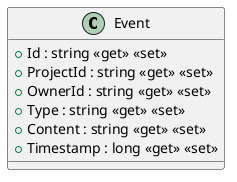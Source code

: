 @startuml
class Event {
    + Id : string <<get>> <<set>>
    + ProjectId : string <<get>> <<set>>
    + OwnerId : string <<get>> <<set>>
    + Type : string <<get>> <<set>>
    + Content : string <<get>> <<set>>
    + Timestamp : long <<get>> <<set>>
}
@enduml
